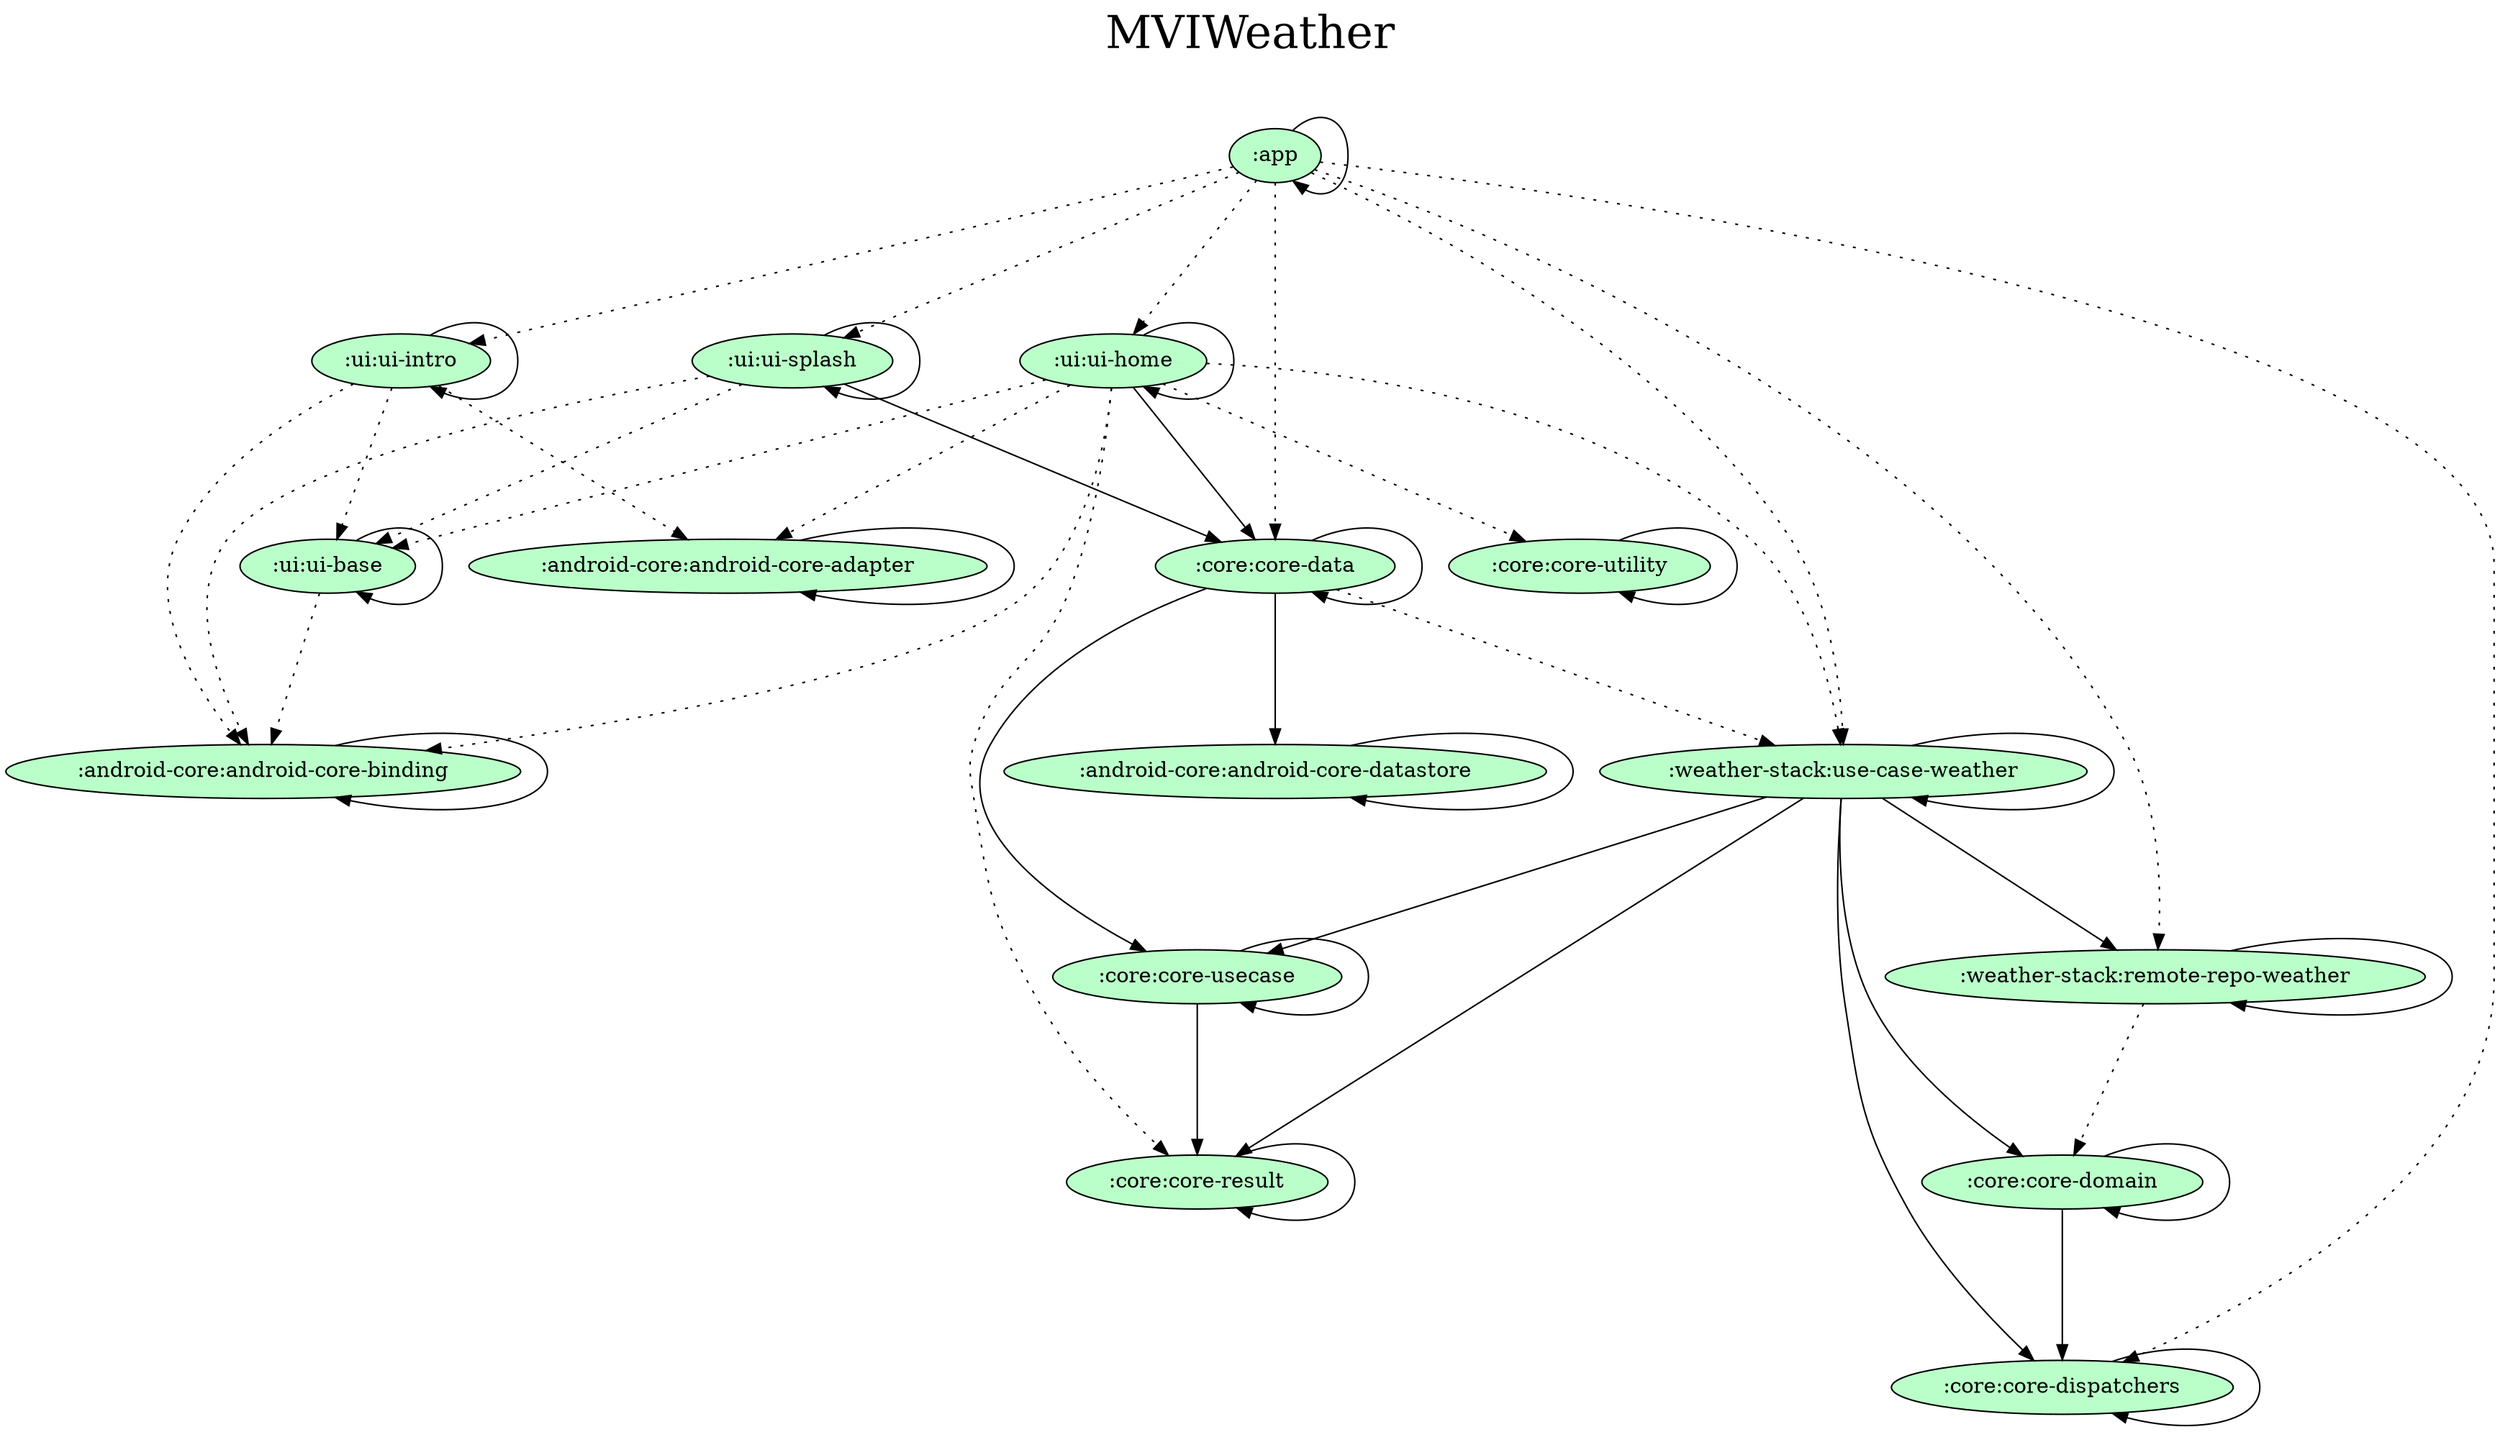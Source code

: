 digraph {
  graph [label="MVIWeather\n ",labelloc=t,fontsize=30,ranksep=1.4];
  node [style=filled, fillcolor="#bbbbbb"];
  rankdir=TB;

  # Projects

  ":android-core:android-core-adapter" [fillcolor="#baffc9"];
  ":android-core:android-core-binding" [fillcolor="#baffc9"];
  ":android-core:android-core-datastore" [fillcolor="#baffc9"];
  ":app" [fillcolor="#baffc9"];
  ":core:core-data" [fillcolor="#baffc9"];
  ":core:core-dispatchers" [fillcolor="#baffc9"];
  ":core:core-domain" [fillcolor="#baffc9"];
  ":core:core-result" [fillcolor="#baffc9"];
  ":core:core-usecase" [fillcolor="#baffc9"];
  ":core:core-utility" [fillcolor="#baffc9"];
  ":ui:ui-base" [fillcolor="#baffc9"];
  ":ui:ui-home" [fillcolor="#baffc9"];
  ":ui:ui-intro" [fillcolor="#baffc9"];
  ":ui:ui-splash" [fillcolor="#baffc9"];
  ":weather-stack:remote-repo-weather" [fillcolor="#baffc9"];
  ":weather-stack:use-case-weather" [fillcolor="#baffc9"];

  {rank = same;}

  # Dependencies

  ":app" -> ":app"
  ":app" -> ":ui:ui-splash" [style=dotted]
  ":app" -> ":ui:ui-intro" [style=dotted]
  ":app" -> ":ui:ui-home" [style=dotted]
  ":app" -> ":weather-stack:remote-repo-weather" [style=dotted]
  ":app" -> ":core:core-dispatchers" [style=dotted]
  ":app" -> ":core:core-data" [style=dotted]
  ":app" -> ":weather-stack:use-case-weather" [style=dotted]
  ":android-core:android-core-adapter" -> ":android-core:android-core-adapter"
  ":android-core:android-core-binding" -> ":android-core:android-core-binding"
  ":android-core:android-core-datastore" -> ":android-core:android-core-datastore"
  ":core:core-data" -> ":android-core:android-core-datastore"
  ":core:core-data" -> ":core:core-usecase"
  ":core:core-data" -> ":core:core-data"
  ":core:core-data" -> ":weather-stack:use-case-weather" [style=dotted]
  ":core:core-dispatchers" -> ":core:core-dispatchers"
  ":core:core-domain" -> ":core:core-dispatchers"
  ":core:core-domain" -> ":core:core-domain"
  ":core:core-result" -> ":core:core-result"
  ":core:core-usecase" -> ":core:core-result"
  ":core:core-usecase" -> ":core:core-usecase"
  ":core:core-utility" -> ":core:core-utility"
  ":ui:ui-base" -> ":ui:ui-base"
  ":ui:ui-base" -> ":android-core:android-core-binding" [style=dotted]
  ":ui:ui-home" -> ":core:core-data"
  ":ui:ui-home" -> ":ui:ui-home"
  ":ui:ui-home" -> ":ui:ui-base" [style=dotted]
  ":ui:ui-home" -> ":android-core:android-core-binding" [style=dotted]
  ":ui:ui-home" -> ":android-core:android-core-adapter" [style=dotted]
  ":ui:ui-home" -> ":weather-stack:use-case-weather" [style=dotted]
  ":ui:ui-home" -> ":core:core-result" [style=dotted]
  ":ui:ui-home" -> ":core:core-utility" [style=dotted]
  ":ui:ui-intro" -> ":ui:ui-intro"
  ":ui:ui-intro" -> ":ui:ui-base" [style=dotted]
  ":ui:ui-intro" -> ":android-core:android-core-binding" [style=dotted]
  ":ui:ui-intro" -> ":android-core:android-core-adapter" [style=dotted]
  ":ui:ui-splash" -> ":core:core-data"
  ":ui:ui-splash" -> ":ui:ui-splash"
  ":ui:ui-splash" -> ":ui:ui-base" [style=dotted]
  ":ui:ui-splash" -> ":android-core:android-core-binding" [style=dotted]
  ":weather-stack:remote-repo-weather" -> ":weather-stack:remote-repo-weather"
  ":weather-stack:remote-repo-weather" -> ":core:core-domain" [style=dotted]
  ":weather-stack:use-case-weather" -> ":core:core-domain"
  ":weather-stack:use-case-weather" -> ":core:core-dispatchers"
  ":weather-stack:use-case-weather" -> ":core:core-usecase"
  ":weather-stack:use-case-weather" -> ":core:core-result"
  ":weather-stack:use-case-weather" -> ":weather-stack:remote-repo-weather"
  ":weather-stack:use-case-weather" -> ":weather-stack:use-case-weather"
}

